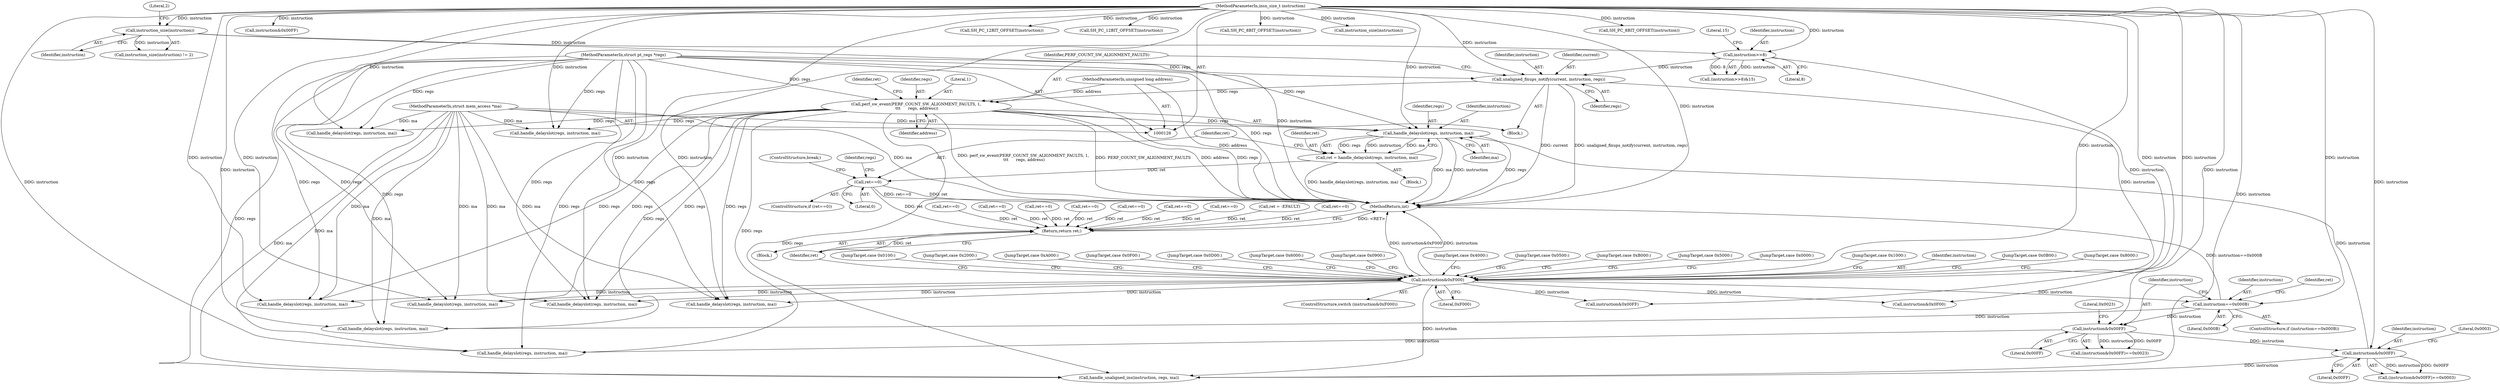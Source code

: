 digraph "0_linux_a8b0ca17b80e92faab46ee7179ba9e99ccb61233_23@pointer" {
"1000238" [label="(Call,handle_delayslot(regs, instruction, ma))"];
"1000166" [label="(Call,perf_sw_event(PERF_COUNT_SW_ALIGNMENT_FAULTS, 1,\n \t\t\t      regs, address))"];
"1000162" [label="(Call,unaligned_fixups_notify(current, instruction, regs))"];
"1000147" [label="(Call,instruction>>8)"];
"1000138" [label="(Call,instruction_size(instruction))"];
"1000127" [label="(MethodParameterIn,insn_size_t instruction)"];
"1000128" [label="(MethodParameterIn,struct pt_regs *regs)"];
"1000131" [label="(MethodParameterIn,unsigned long address)"];
"1000231" [label="(Call,instruction&0x00FF)"];
"1000206" [label="(Call,instruction&0x00FF)"];
"1000182" [label="(Call,instruction==0x000B)"];
"1000176" [label="(Call,instruction&0xF000)"];
"1000129" [label="(MethodParameterIn,struct mem_access *ma)"];
"1000236" [label="(Call,ret = handle_delayslot(regs, instruction, ma))"];
"1000243" [label="(Call,ret==0)"];
"1000462" [label="(Return,return ret;)"];
"1000281" [label="(Call,handle_delayslot(regs, instruction, ma))"];
"1000175" [label="(ControlStructure,switch (instruction&0xF000))"];
"1000244" [label="(Identifier,ret)"];
"1000249" [label="(Identifier,regs)"];
"1000180" [label="(JumpTarget,case 0x0000:)"];
"1000140" [label="(Literal,2)"];
"1000235" [label="(Block,)"];
"1000462" [label="(Return,return ret;)"];
"1000267" [label="(JumpTarget,case 0x1000:)"];
"1000266" [label="(ControlStructure,break;)"];
"1000177" [label="(Identifier,instruction)"];
"1000150" [label="(Literal,15)"];
"1000239" [label="(Identifier,regs)"];
"1000169" [label="(Identifier,regs)"];
"1000331" [label="(JumpTarget,case 0x5000:)"];
"1000297" [label="(Call,instruction&0x00FF)"];
"1000193" [label="(Call,ret==0)"];
"1000345" [label="(JumpTarget,case 0x0B00:)"];
"1000241" [label="(Identifier,ma)"];
"1000236" [label="(Call,ret = handle_delayslot(regs, instruction, ma))"];
"1000166" [label="(Call,perf_sw_event(PERF_COUNT_SW_ALIGNMENT_FAULTS, 1,\n \t\t\t      regs, address))"];
"1000181" [label="(ControlStructure,if (instruction==0x000B))"];
"1000335" [label="(JumpTarget,case 0x8000:)"];
"1000213" [label="(Call,handle_delayslot(regs, instruction, ma))"];
"1000385" [label="(Call,handle_delayslot(regs, instruction, ma))"];
"1000182" [label="(Call,instruction==0x000B)"];
"1000350" [label="(Call,handle_delayslot(regs, instruction, ma))"];
"1000424" [label="(Call,ret==0)"];
"1000162" [label="(Call,unaligned_fixups_notify(current, instruction, regs))"];
"1000183" [label="(Identifier,instruction)"];
"1000242" [label="(ControlStructure,if (ret==0))"];
"1000163" [label="(Identifier,current)"];
"1000129" [label="(MethodParameterIn,struct mem_access *ma)"];
"1000176" [label="(Call,instruction&0xF000)"];
"1000233" [label="(Literal,0x00FF)"];
"1000147" [label="(Call,instruction>>8)"];
"1000232" [label="(Identifier,instruction)"];
"1000209" [label="(Literal,0x0023)"];
"1000240" [label="(Identifier,instruction)"];
"1000274" [label="(Call,instruction&0x00FF)"];
"1000442" [label="(Call,ret==0)"];
"1000431" [label="(Call,SH_PC_12BIT_OFFSET(instruction))"];
"1000128" [label="(MethodParameterIn,struct pt_regs *regs)"];
"1000207" [label="(Identifier,instruction)"];
"1000238" [label="(Call,handle_delayslot(regs, instruction, ma))"];
"1000341" [label="(JumpTarget,case 0x0100:)"];
"1000132" [label="(Block,)"];
"1000463" [label="(Identifier,ret)"];
"1000137" [label="(Call,instruction_size(instruction) != 2)"];
"1000234" [label="(Literal,0x0003)"];
"1000269" [label="(JumpTarget,case 0x2000:)"];
"1000171" [label="(Call,ret = -EFAULT)"];
"1000188" [label="(Call,handle_delayslot(regs, instruction, ma))"];
"1000459" [label="(Call,SH_PC_12BIT_OFFSET(instruction))"];
"1000416" [label="(JumpTarget,case 0xA000:)"];
"1000483" [label="(MethodReturn,int)"];
"1000337" [label="(Call,instruction&0x0F00)"];
"1000138" [label="(Call,instruction_size(instruction))"];
"1000237" [label="(Identifier,ret)"];
"1000412" [label="(Call,SH_PC_8BIT_OFFSET(instruction))"];
"1000170" [label="(Identifier,address)"];
"1000206" [label="(Call,instruction&0x00FF)"];
"1000164" [label="(Identifier,instruction)"];
"1000347" [label="(JumpTarget,case 0x0F00:)"];
"1000165" [label="(Identifier,regs)"];
"1000382" [label="(JumpTarget,case 0x0D00:)"];
"1000309" [label="(Call,ret==0)"];
"1000149" [label="(Literal,8)"];
"1000187" [label="(Identifier,ret)"];
"1000479" [label="(Call,instruction_size(instruction))"];
"1000333" [label="(JumpTarget,case 0x6000:)"];
"1000304" [label="(Call,handle_delayslot(regs, instruction, ma))"];
"1000231" [label="(Call,instruction&0x00FF)"];
"1000437" [label="(Call,handle_delayslot(regs, instruction, ma))"];
"1000167" [label="(Identifier,PERF_COUNT_SW_ALIGNMENT_FAULTS)"];
"1000127" [label="(MethodParameterIn,insn_size_t instruction)"];
"1000148" [label="(Identifier,instruction)"];
"1000390" [label="(Call,ret==0)"];
"1000286" [label="(Call,ret==0)"];
"1000146" [label="(Call,(instruction>>8)&15)"];
"1000380" [label="(JumpTarget,case 0x0900:)"];
"1000243" [label="(Call,ret==0)"];
"1000168" [label="(Literal,1)"];
"1000161" [label="(Block,)"];
"1000467" [label="(Call,handle_unaligned_ins(instruction, regs, ma))"];
"1000355" [label="(Call,ret==0)"];
"1000377" [label="(Call,SH_PC_8BIT_OFFSET(instruction))"];
"1000131" [label="(MethodParameterIn,unsigned long address)"];
"1000230" [label="(Call,(instruction&0x00FF)==0x0003)"];
"1000184" [label="(Literal,0x000B)"];
"1000271" [label="(JumpTarget,case 0x4000:)"];
"1000178" [label="(Literal,0xF000)"];
"1000139" [label="(Identifier,instruction)"];
"1000419" [label="(Call,handle_delayslot(regs, instruction, ma))"];
"1000245" [label="(Literal,0)"];
"1000343" [label="(JumpTarget,case 0x0500:)"];
"1000434" [label="(JumpTarget,case 0xB000:)"];
"1000208" [label="(Literal,0x00FF)"];
"1000218" [label="(Call,ret==0)"];
"1000205" [label="(Call,(instruction&0x00FF)==0x0023)"];
"1000172" [label="(Identifier,ret)"];
"1000238" -> "1000236"  [label="AST: "];
"1000238" -> "1000241"  [label="CFG: "];
"1000239" -> "1000238"  [label="AST: "];
"1000240" -> "1000238"  [label="AST: "];
"1000241" -> "1000238"  [label="AST: "];
"1000236" -> "1000238"  [label="CFG: "];
"1000238" -> "1000483"  [label="DDG: regs"];
"1000238" -> "1000483"  [label="DDG: instruction"];
"1000238" -> "1000483"  [label="DDG: ma"];
"1000238" -> "1000236"  [label="DDG: regs"];
"1000238" -> "1000236"  [label="DDG: instruction"];
"1000238" -> "1000236"  [label="DDG: ma"];
"1000166" -> "1000238"  [label="DDG: regs"];
"1000128" -> "1000238"  [label="DDG: regs"];
"1000231" -> "1000238"  [label="DDG: instruction"];
"1000127" -> "1000238"  [label="DDG: instruction"];
"1000129" -> "1000238"  [label="DDG: ma"];
"1000166" -> "1000161"  [label="AST: "];
"1000166" -> "1000170"  [label="CFG: "];
"1000167" -> "1000166"  [label="AST: "];
"1000168" -> "1000166"  [label="AST: "];
"1000169" -> "1000166"  [label="AST: "];
"1000170" -> "1000166"  [label="AST: "];
"1000172" -> "1000166"  [label="CFG: "];
"1000166" -> "1000483"  [label="DDG: regs"];
"1000166" -> "1000483"  [label="DDG: perf_sw_event(PERF_COUNT_SW_ALIGNMENT_FAULTS, 1,\n \t\t\t      regs, address)"];
"1000166" -> "1000483"  [label="DDG: PERF_COUNT_SW_ALIGNMENT_FAULTS"];
"1000166" -> "1000483"  [label="DDG: address"];
"1000162" -> "1000166"  [label="DDG: regs"];
"1000128" -> "1000166"  [label="DDG: regs"];
"1000131" -> "1000166"  [label="DDG: address"];
"1000166" -> "1000188"  [label="DDG: regs"];
"1000166" -> "1000213"  [label="DDG: regs"];
"1000166" -> "1000281"  [label="DDG: regs"];
"1000166" -> "1000304"  [label="DDG: regs"];
"1000166" -> "1000350"  [label="DDG: regs"];
"1000166" -> "1000385"  [label="DDG: regs"];
"1000166" -> "1000419"  [label="DDG: regs"];
"1000166" -> "1000437"  [label="DDG: regs"];
"1000166" -> "1000467"  [label="DDG: regs"];
"1000162" -> "1000161"  [label="AST: "];
"1000162" -> "1000165"  [label="CFG: "];
"1000163" -> "1000162"  [label="AST: "];
"1000164" -> "1000162"  [label="AST: "];
"1000165" -> "1000162"  [label="AST: "];
"1000167" -> "1000162"  [label="CFG: "];
"1000162" -> "1000483"  [label="DDG: current"];
"1000162" -> "1000483"  [label="DDG: unaligned_fixups_notify(current, instruction, regs)"];
"1000147" -> "1000162"  [label="DDG: instruction"];
"1000127" -> "1000162"  [label="DDG: instruction"];
"1000128" -> "1000162"  [label="DDG: regs"];
"1000162" -> "1000176"  [label="DDG: instruction"];
"1000147" -> "1000146"  [label="AST: "];
"1000147" -> "1000149"  [label="CFG: "];
"1000148" -> "1000147"  [label="AST: "];
"1000149" -> "1000147"  [label="AST: "];
"1000150" -> "1000147"  [label="CFG: "];
"1000147" -> "1000146"  [label="DDG: instruction"];
"1000147" -> "1000146"  [label="DDG: 8"];
"1000138" -> "1000147"  [label="DDG: instruction"];
"1000127" -> "1000147"  [label="DDG: instruction"];
"1000147" -> "1000176"  [label="DDG: instruction"];
"1000138" -> "1000137"  [label="AST: "];
"1000138" -> "1000139"  [label="CFG: "];
"1000139" -> "1000138"  [label="AST: "];
"1000140" -> "1000138"  [label="CFG: "];
"1000138" -> "1000483"  [label="DDG: instruction"];
"1000138" -> "1000137"  [label="DDG: instruction"];
"1000127" -> "1000138"  [label="DDG: instruction"];
"1000127" -> "1000126"  [label="AST: "];
"1000127" -> "1000483"  [label="DDG: instruction"];
"1000127" -> "1000176"  [label="DDG: instruction"];
"1000127" -> "1000182"  [label="DDG: instruction"];
"1000127" -> "1000188"  [label="DDG: instruction"];
"1000127" -> "1000206"  [label="DDG: instruction"];
"1000127" -> "1000213"  [label="DDG: instruction"];
"1000127" -> "1000231"  [label="DDG: instruction"];
"1000127" -> "1000274"  [label="DDG: instruction"];
"1000127" -> "1000281"  [label="DDG: instruction"];
"1000127" -> "1000297"  [label="DDG: instruction"];
"1000127" -> "1000304"  [label="DDG: instruction"];
"1000127" -> "1000337"  [label="DDG: instruction"];
"1000127" -> "1000350"  [label="DDG: instruction"];
"1000127" -> "1000377"  [label="DDG: instruction"];
"1000127" -> "1000385"  [label="DDG: instruction"];
"1000127" -> "1000412"  [label="DDG: instruction"];
"1000127" -> "1000419"  [label="DDG: instruction"];
"1000127" -> "1000431"  [label="DDG: instruction"];
"1000127" -> "1000437"  [label="DDG: instruction"];
"1000127" -> "1000459"  [label="DDG: instruction"];
"1000127" -> "1000467"  [label="DDG: instruction"];
"1000127" -> "1000479"  [label="DDG: instruction"];
"1000128" -> "1000126"  [label="AST: "];
"1000128" -> "1000483"  [label="DDG: regs"];
"1000128" -> "1000188"  [label="DDG: regs"];
"1000128" -> "1000213"  [label="DDG: regs"];
"1000128" -> "1000281"  [label="DDG: regs"];
"1000128" -> "1000304"  [label="DDG: regs"];
"1000128" -> "1000350"  [label="DDG: regs"];
"1000128" -> "1000385"  [label="DDG: regs"];
"1000128" -> "1000419"  [label="DDG: regs"];
"1000128" -> "1000437"  [label="DDG: regs"];
"1000128" -> "1000467"  [label="DDG: regs"];
"1000131" -> "1000126"  [label="AST: "];
"1000131" -> "1000483"  [label="DDG: address"];
"1000231" -> "1000230"  [label="AST: "];
"1000231" -> "1000233"  [label="CFG: "];
"1000232" -> "1000231"  [label="AST: "];
"1000233" -> "1000231"  [label="AST: "];
"1000234" -> "1000231"  [label="CFG: "];
"1000231" -> "1000230"  [label="DDG: instruction"];
"1000231" -> "1000230"  [label="DDG: 0x00FF"];
"1000206" -> "1000231"  [label="DDG: instruction"];
"1000231" -> "1000467"  [label="DDG: instruction"];
"1000206" -> "1000205"  [label="AST: "];
"1000206" -> "1000208"  [label="CFG: "];
"1000207" -> "1000206"  [label="AST: "];
"1000208" -> "1000206"  [label="AST: "];
"1000209" -> "1000206"  [label="CFG: "];
"1000206" -> "1000205"  [label="DDG: instruction"];
"1000206" -> "1000205"  [label="DDG: 0x00FF"];
"1000182" -> "1000206"  [label="DDG: instruction"];
"1000206" -> "1000213"  [label="DDG: instruction"];
"1000182" -> "1000181"  [label="AST: "];
"1000182" -> "1000184"  [label="CFG: "];
"1000183" -> "1000182"  [label="AST: "];
"1000184" -> "1000182"  [label="AST: "];
"1000187" -> "1000182"  [label="CFG: "];
"1000207" -> "1000182"  [label="CFG: "];
"1000182" -> "1000483"  [label="DDG: instruction==0x000B"];
"1000176" -> "1000182"  [label="DDG: instruction"];
"1000182" -> "1000188"  [label="DDG: instruction"];
"1000176" -> "1000175"  [label="AST: "];
"1000176" -> "1000178"  [label="CFG: "];
"1000177" -> "1000176"  [label="AST: "];
"1000178" -> "1000176"  [label="AST: "];
"1000180" -> "1000176"  [label="CFG: "];
"1000267" -> "1000176"  [label="CFG: "];
"1000269" -> "1000176"  [label="CFG: "];
"1000271" -> "1000176"  [label="CFG: "];
"1000331" -> "1000176"  [label="CFG: "];
"1000333" -> "1000176"  [label="CFG: "];
"1000335" -> "1000176"  [label="CFG: "];
"1000341" -> "1000176"  [label="CFG: "];
"1000343" -> "1000176"  [label="CFG: "];
"1000345" -> "1000176"  [label="CFG: "];
"1000347" -> "1000176"  [label="CFG: "];
"1000380" -> "1000176"  [label="CFG: "];
"1000382" -> "1000176"  [label="CFG: "];
"1000416" -> "1000176"  [label="CFG: "];
"1000434" -> "1000176"  [label="CFG: "];
"1000463" -> "1000176"  [label="CFG: "];
"1000176" -> "1000483"  [label="DDG: instruction&0xF000"];
"1000176" -> "1000483"  [label="DDG: instruction"];
"1000176" -> "1000274"  [label="DDG: instruction"];
"1000176" -> "1000337"  [label="DDG: instruction"];
"1000176" -> "1000350"  [label="DDG: instruction"];
"1000176" -> "1000385"  [label="DDG: instruction"];
"1000176" -> "1000419"  [label="DDG: instruction"];
"1000176" -> "1000437"  [label="DDG: instruction"];
"1000176" -> "1000467"  [label="DDG: instruction"];
"1000129" -> "1000126"  [label="AST: "];
"1000129" -> "1000483"  [label="DDG: ma"];
"1000129" -> "1000188"  [label="DDG: ma"];
"1000129" -> "1000213"  [label="DDG: ma"];
"1000129" -> "1000281"  [label="DDG: ma"];
"1000129" -> "1000304"  [label="DDG: ma"];
"1000129" -> "1000350"  [label="DDG: ma"];
"1000129" -> "1000385"  [label="DDG: ma"];
"1000129" -> "1000419"  [label="DDG: ma"];
"1000129" -> "1000437"  [label="DDG: ma"];
"1000129" -> "1000467"  [label="DDG: ma"];
"1000236" -> "1000235"  [label="AST: "];
"1000237" -> "1000236"  [label="AST: "];
"1000244" -> "1000236"  [label="CFG: "];
"1000236" -> "1000483"  [label="DDG: handle_delayslot(regs, instruction, ma)"];
"1000236" -> "1000243"  [label="DDG: ret"];
"1000243" -> "1000242"  [label="AST: "];
"1000243" -> "1000245"  [label="CFG: "];
"1000244" -> "1000243"  [label="AST: "];
"1000245" -> "1000243"  [label="AST: "];
"1000249" -> "1000243"  [label="CFG: "];
"1000266" -> "1000243"  [label="CFG: "];
"1000243" -> "1000483"  [label="DDG: ret"];
"1000243" -> "1000483"  [label="DDG: ret==0"];
"1000243" -> "1000462"  [label="DDG: ret"];
"1000462" -> "1000132"  [label="AST: "];
"1000462" -> "1000463"  [label="CFG: "];
"1000463" -> "1000462"  [label="AST: "];
"1000483" -> "1000462"  [label="CFG: "];
"1000462" -> "1000483"  [label="DDG: <RET>"];
"1000463" -> "1000462"  [label="DDG: ret"];
"1000309" -> "1000462"  [label="DDG: ret"];
"1000355" -> "1000462"  [label="DDG: ret"];
"1000171" -> "1000462"  [label="DDG: ret"];
"1000193" -> "1000462"  [label="DDG: ret"];
"1000442" -> "1000462"  [label="DDG: ret"];
"1000286" -> "1000462"  [label="DDG: ret"];
"1000218" -> "1000462"  [label="DDG: ret"];
"1000424" -> "1000462"  [label="DDG: ret"];
"1000390" -> "1000462"  [label="DDG: ret"];
}
